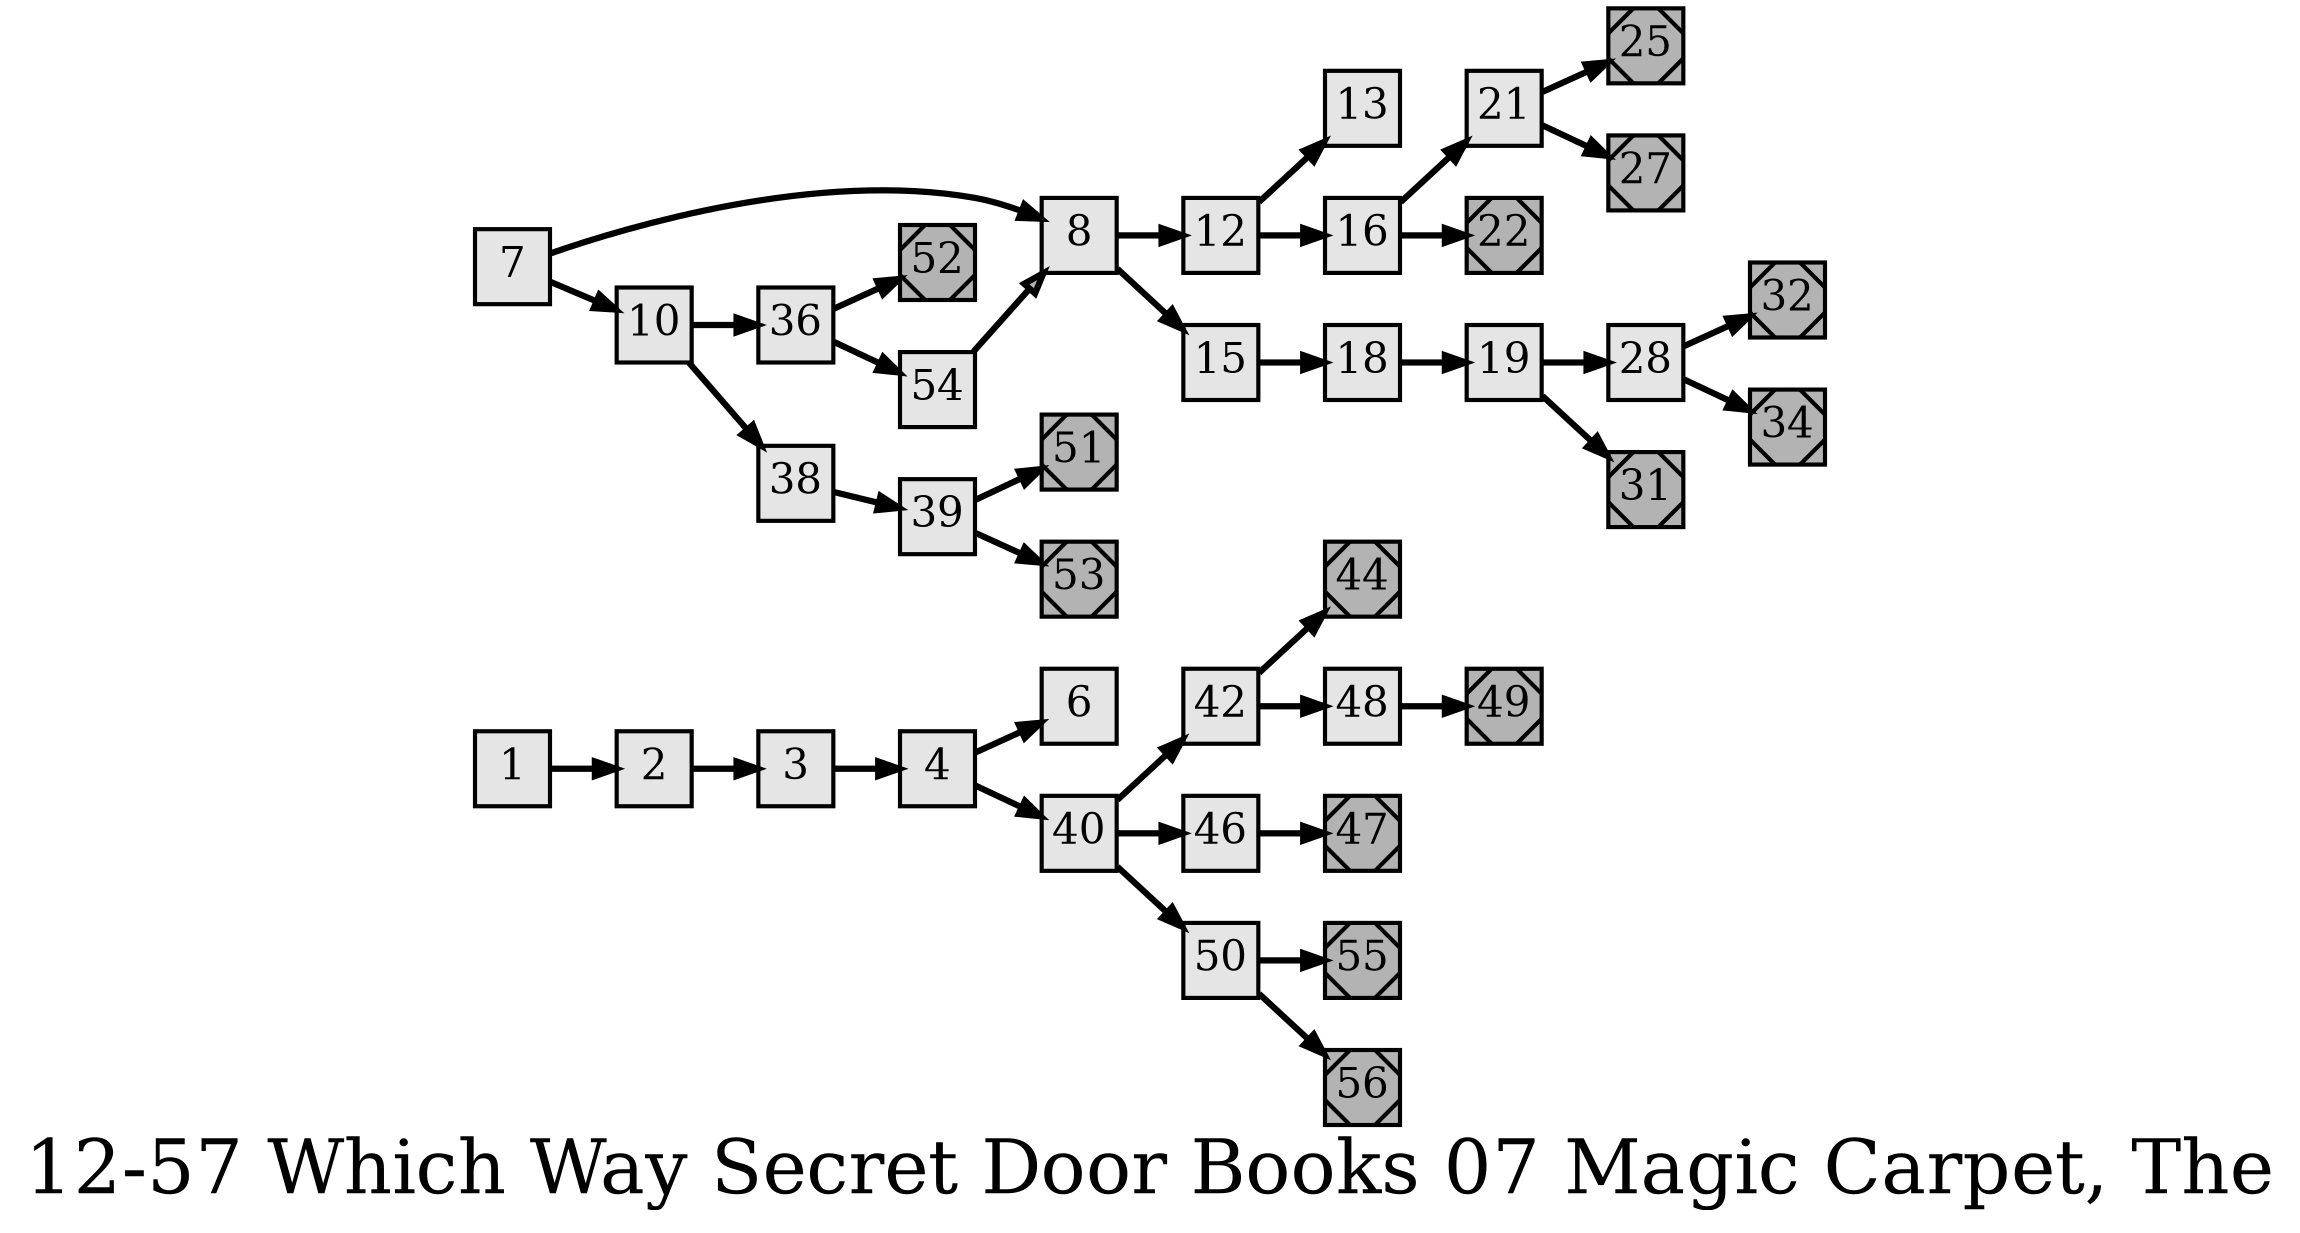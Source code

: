 digraph g{
  graph [ label="12-57 Which Way Secret Door Books 07 Magic Carpet, The" rankdir=LR, ordering=out, fontsize=36, nodesep="0.35", ranksep="0.45"];
  node  [shape=rect, penwidth=2, fontsize=20, style=filled, fillcolor=grey90, margin="0,0", labelfloat=true, regular=true, fixedsize=true];
  edge  [labelfloat=true, penwidth=3, fontsize=12];
  // ---;
  // group  : Katz;
  // id     :;
  // gbid   :;
  // series :;
  // title  :;
  // author :;
  // credit:;
  // - name : Jeremy Douglass;
  // role : encoder;
  // date : 2017-10-19;
  // render:;
  // - name   : small;
  // styles : gvStyles-small.txt;
  // engine : dot;
  // comment: >;
  
  // ---;
  
  // From | To | Label;
  
  1 -> 2;
  2 -> 3;
  3 -> 4;
  4 -> 6;
  4 -> 40;
  7 -> 8;
  7 -> 10;
  8 -> 12;
  8 -> 15;
  10 -> 36;
  10 -> 38;
  12 -> 13;
  12 -> 16;
  15 -> 18;
  16 -> 21;
  16 -> 22;
  18 -> 19;
  19 -> 28;
  19 -> 31;
  21 -> 25;
  21 -> 27;
  22	[ xlabel="E", shape=Msquare, fontsize=20, fillcolor=grey70, xlabel="" ];
  25	[ xlabel="E", shape=Msquare, fontsize=20, fillcolor=grey70, xlabel="" ];
  27	[ xlabel="E", shape=Msquare, fontsize=20, fillcolor=grey70, xlabel="" ];
  28 -> 32;
  28 -> 34;
  31	[ xlabel="E", shape=Msquare, fontsize=20, fillcolor=grey70, xlabel="" ];
  32	[ xlabel="E", shape=Msquare, fontsize=20, fillcolor=grey70, xlabel="" ];
  34	[ xlabel="E", shape=Msquare, fontsize=20, fillcolor=grey70, xlabel="" ];
  36 -> 52;
  36 -> 54;
  38 -> 39;
  39 -> 51;
  39 -> 53;
  40 -> 42;
  40 -> 46;
  40 -> 50;
  42 -> 44;
  42 -> 48;
  44	[ xlabel="E", shape=Msquare, fontsize=20, fillcolor=grey70, xlabel="" ];
  46 -> 47;
  47	[ xlabel="E", shape=Msquare, fontsize=20, fillcolor=grey70, xlabel="" ];
  48 -> 49;
  49	[ xlabel="E", shape=Msquare, fontsize=20, fillcolor=grey70, xlabel="" ];
  50 -> 55;
  50 -> 56;
  51	[ xlabel="E", shape=Msquare, fontsize=20, fillcolor=grey70, xlabel="" ];
  52	[ xlabel="E", shape=Msquare, fontsize=20, fillcolor=grey70, xlabel="" ];
  53	[ xlabel="E", shape=Msquare, fontsize=20, fillcolor=grey70, xlabel="" ];
  54 -> 8	[ xlabel="E", shape=Msquare, fontsize=20, fillcolor=grey70, xlabel="" ];	// Says "The End" then: "If you want to stay in the sky, you can explore the cloud city on page 8."
  55	[ xlabel="E", shape=Msquare, fontsize=20, fillcolor=grey70, xlabel="" ];
  56	[ xlabel="E", shape=Msquare, fontsize=20, fillcolor=grey70, xlabel="" ];
}

